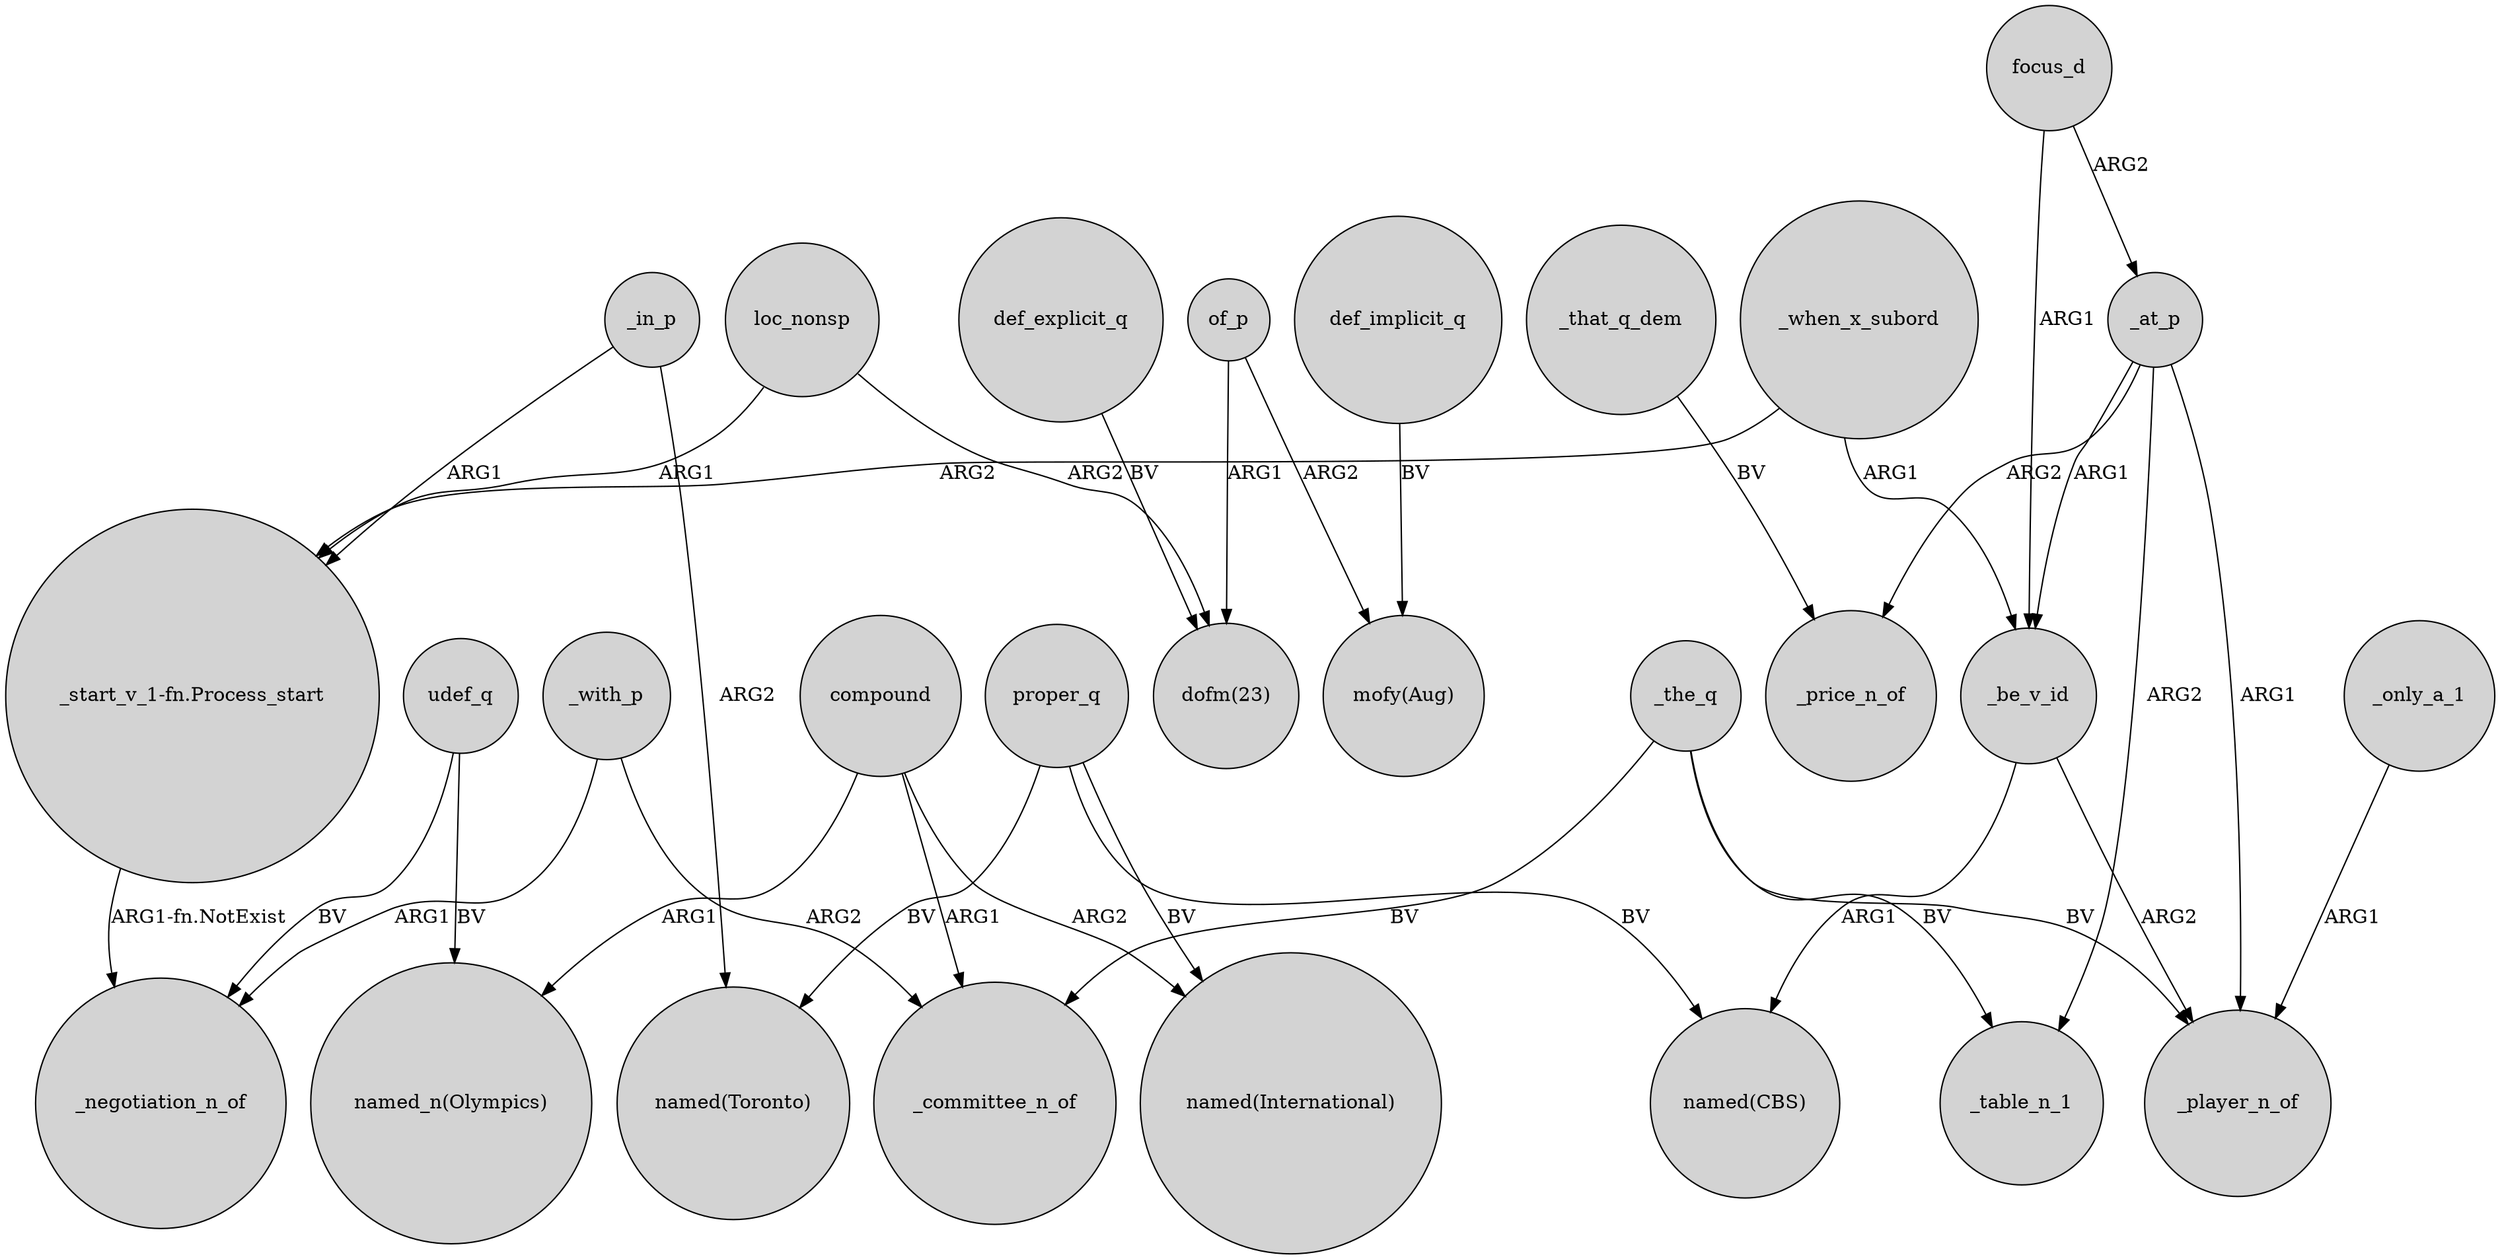 digraph {
	node [shape=circle style=filled]
	udef_q -> _negotiation_n_of [label=BV]
	_that_q_dem -> _price_n_of [label=BV]
	_with_p -> _negotiation_n_of [label=ARG1]
	_at_p -> _player_n_of [label=ARG1]
	loc_nonsp -> "dofm(23)" [label=ARG2]
	proper_q -> "named(CBS)" [label=BV]
	_be_v_id -> _player_n_of [label=ARG2]
	_in_p -> "named(Toronto)" [label=ARG2]
	_the_q -> _table_n_1 [label=BV]
	_the_q -> _committee_n_of [label=BV]
	focus_d -> _at_p [label=ARG2]
	_be_v_id -> "named(CBS)" [label=ARG1]
	"_start_v_1-fn.Process_start" -> _negotiation_n_of [label="ARG1-fn.NotExist"]
	_at_p -> _table_n_1 [label=ARG2]
	loc_nonsp -> "_start_v_1-fn.Process_start" [label=ARG1]
	def_implicit_q -> "mofy(Aug)" [label=BV]
	_with_p -> _committee_n_of [label=ARG2]
	proper_q -> "named(Toronto)" [label=BV]
	udef_q -> "named_n(Olympics)" [label=BV]
	_when_x_subord -> "_start_v_1-fn.Process_start" [label=ARG2]
	_in_p -> "_start_v_1-fn.Process_start" [label=ARG1]
	focus_d -> _be_v_id [label=ARG1]
	compound -> "named_n(Olympics)" [label=ARG1]
	_only_a_1 -> _player_n_of [label=ARG1]
	of_p -> "dofm(23)" [label=ARG1]
	compound -> "named(International)" [label=ARG2]
	_the_q -> _player_n_of [label=BV]
	of_p -> "mofy(Aug)" [label=ARG2]
	_at_p -> _be_v_id [label=ARG1]
	compound -> _committee_n_of [label=ARG1]
	_at_p -> _price_n_of [label=ARG2]
	_when_x_subord -> _be_v_id [label=ARG1]
	def_explicit_q -> "dofm(23)" [label=BV]
	proper_q -> "named(International)" [label=BV]
}
